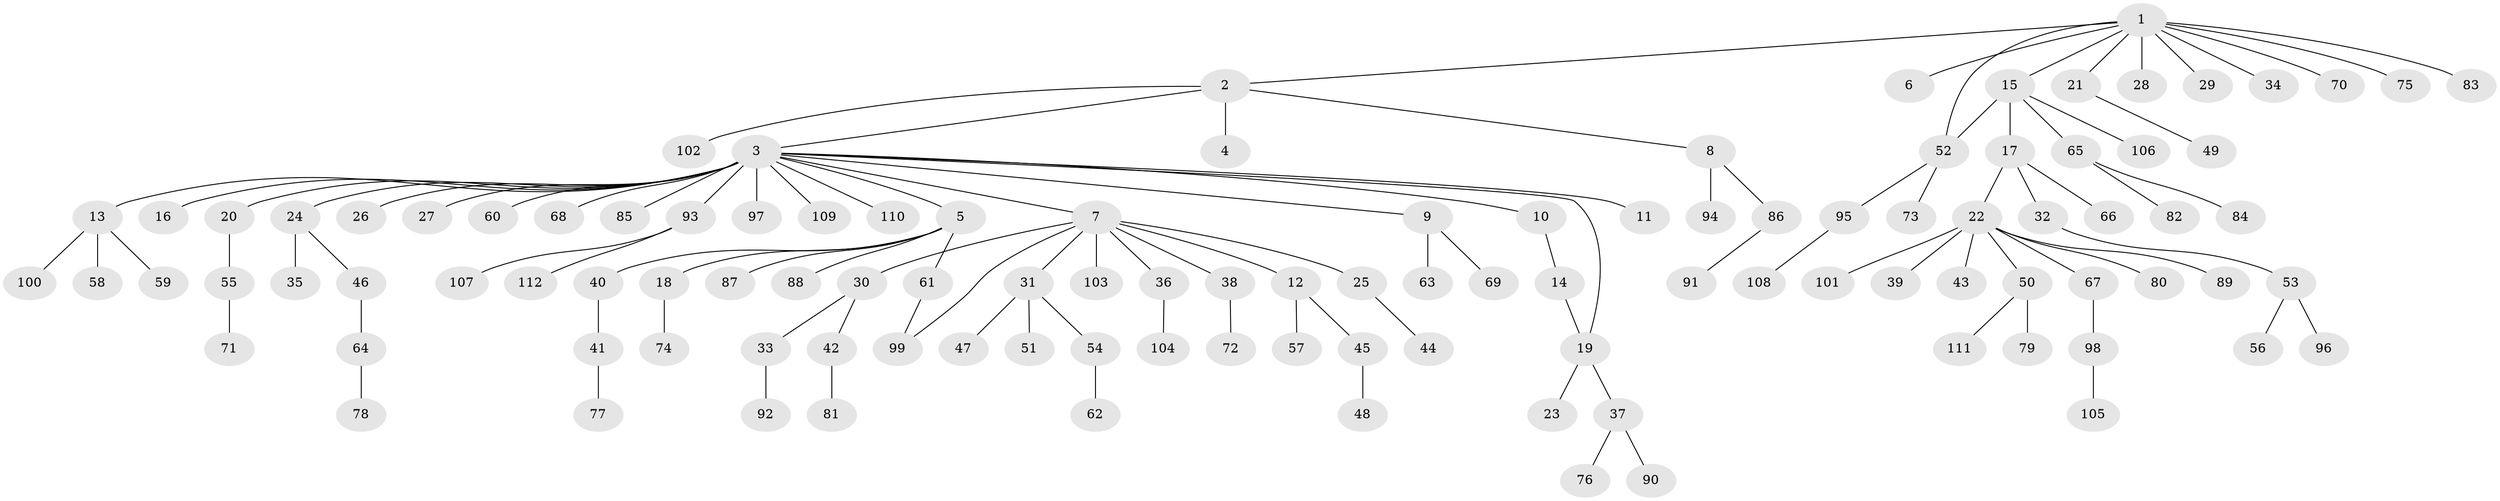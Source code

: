 // coarse degree distribution, {10: 0.012345679012345678, 23: 0.012345679012345678, 1: 0.6666666666666666, 6: 0.012345679012345678, 11: 0.012345679012345678, 3: 0.06172839506172839, 2: 0.19753086419753085, 7: 0.012345679012345678, 8: 0.012345679012345678}
// Generated by graph-tools (version 1.1) at 2025/23/03/03/25 07:23:54]
// undirected, 112 vertices, 114 edges
graph export_dot {
graph [start="1"]
  node [color=gray90,style=filled];
  1;
  2;
  3;
  4;
  5;
  6;
  7;
  8;
  9;
  10;
  11;
  12;
  13;
  14;
  15;
  16;
  17;
  18;
  19;
  20;
  21;
  22;
  23;
  24;
  25;
  26;
  27;
  28;
  29;
  30;
  31;
  32;
  33;
  34;
  35;
  36;
  37;
  38;
  39;
  40;
  41;
  42;
  43;
  44;
  45;
  46;
  47;
  48;
  49;
  50;
  51;
  52;
  53;
  54;
  55;
  56;
  57;
  58;
  59;
  60;
  61;
  62;
  63;
  64;
  65;
  66;
  67;
  68;
  69;
  70;
  71;
  72;
  73;
  74;
  75;
  76;
  77;
  78;
  79;
  80;
  81;
  82;
  83;
  84;
  85;
  86;
  87;
  88;
  89;
  90;
  91;
  92;
  93;
  94;
  95;
  96;
  97;
  98;
  99;
  100;
  101;
  102;
  103;
  104;
  105;
  106;
  107;
  108;
  109;
  110;
  111;
  112;
  1 -- 2;
  1 -- 6;
  1 -- 15;
  1 -- 21;
  1 -- 28;
  1 -- 29;
  1 -- 34;
  1 -- 52;
  1 -- 70;
  1 -- 75;
  1 -- 83;
  2 -- 3;
  2 -- 4;
  2 -- 8;
  2 -- 102;
  3 -- 5;
  3 -- 7;
  3 -- 9;
  3 -- 10;
  3 -- 11;
  3 -- 13;
  3 -- 16;
  3 -- 19;
  3 -- 20;
  3 -- 24;
  3 -- 26;
  3 -- 27;
  3 -- 60;
  3 -- 68;
  3 -- 85;
  3 -- 93;
  3 -- 97;
  3 -- 109;
  3 -- 110;
  5 -- 18;
  5 -- 40;
  5 -- 61;
  5 -- 87;
  5 -- 88;
  7 -- 12;
  7 -- 25;
  7 -- 30;
  7 -- 31;
  7 -- 36;
  7 -- 38;
  7 -- 99;
  7 -- 103;
  8 -- 86;
  8 -- 94;
  9 -- 63;
  9 -- 69;
  10 -- 14;
  12 -- 45;
  12 -- 57;
  13 -- 58;
  13 -- 59;
  13 -- 100;
  14 -- 19;
  15 -- 17;
  15 -- 52;
  15 -- 65;
  15 -- 106;
  17 -- 22;
  17 -- 32;
  17 -- 66;
  18 -- 74;
  19 -- 23;
  19 -- 37;
  20 -- 55;
  21 -- 49;
  22 -- 39;
  22 -- 43;
  22 -- 50;
  22 -- 67;
  22 -- 80;
  22 -- 89;
  22 -- 101;
  24 -- 35;
  24 -- 46;
  25 -- 44;
  30 -- 33;
  30 -- 42;
  31 -- 47;
  31 -- 51;
  31 -- 54;
  32 -- 53;
  33 -- 92;
  36 -- 104;
  37 -- 76;
  37 -- 90;
  38 -- 72;
  40 -- 41;
  41 -- 77;
  42 -- 81;
  45 -- 48;
  46 -- 64;
  50 -- 79;
  50 -- 111;
  52 -- 73;
  52 -- 95;
  53 -- 56;
  53 -- 96;
  54 -- 62;
  55 -- 71;
  61 -- 99;
  64 -- 78;
  65 -- 82;
  65 -- 84;
  67 -- 98;
  86 -- 91;
  93 -- 107;
  93 -- 112;
  95 -- 108;
  98 -- 105;
}
